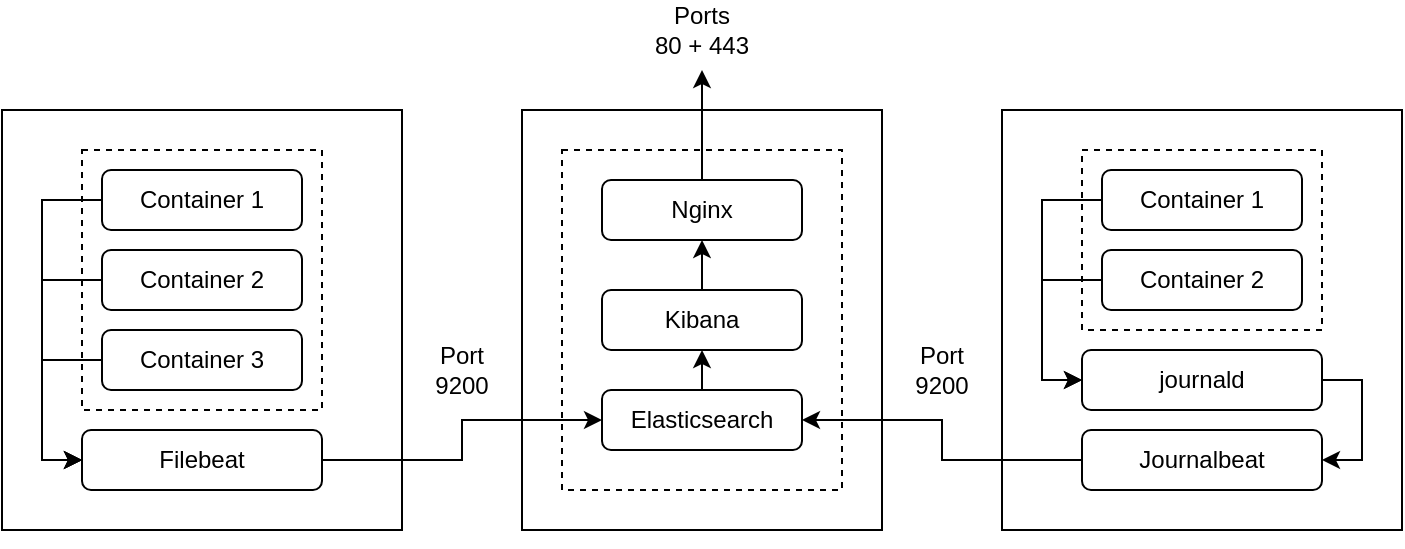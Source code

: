 <mxfile version="14.3.1" type="device"><diagram id="XgDO9QdiyrCjy7NvJ8eQ" name="Page-1"><mxGraphModel dx="782" dy="478" grid="1" gridSize="10" guides="1" tooltips="1" connect="1" arrows="1" fold="1" page="1" pageScale="1" pageWidth="827" pageHeight="1169" math="0" shadow="0"><root><mxCell id="0"/><mxCell id="1" parent="0"/><mxCell id="URNKdWmpfUd41O4XJSFu-1" value="" style="rounded=0;whiteSpace=wrap;html=1;fillColor=none;" vertex="1" parent="1"><mxGeometry x="350" y="240" width="180" height="210" as="geometry"/></mxCell><mxCell id="URNKdWmpfUd41O4XJSFu-7" value="" style="rounded=0;whiteSpace=wrap;html=1;dashed=1;glass=0;fillColor=none;" vertex="1" parent="1"><mxGeometry x="370" y="260" width="140" height="170" as="geometry"/></mxCell><mxCell id="URNKdWmpfUd41O4XJSFu-83" style="edgeStyle=orthogonalEdgeStyle;rounded=0;orthogonalLoop=1;jettySize=auto;html=1;exitX=0.5;exitY=0;exitDx=0;exitDy=0;" edge="1" parent="1" source="URNKdWmpfUd41O4XJSFu-2"><mxGeometry relative="1" as="geometry"><mxPoint x="440" y="220" as="targetPoint"/></mxGeometry></mxCell><mxCell id="URNKdWmpfUd41O4XJSFu-2" value="" style="rounded=1;whiteSpace=wrap;html=1;fillColor=none;" vertex="1" parent="1"><mxGeometry x="390" y="275" width="100" height="30" as="geometry"/></mxCell><mxCell id="URNKdWmpfUd41O4XJSFu-82" style="edgeStyle=orthogonalEdgeStyle;rounded=0;orthogonalLoop=1;jettySize=auto;html=1;exitX=0.5;exitY=0;exitDx=0;exitDy=0;entryX=0.5;entryY=1;entryDx=0;entryDy=0;" edge="1" parent="1" source="URNKdWmpfUd41O4XJSFu-4" target="URNKdWmpfUd41O4XJSFu-2"><mxGeometry relative="1" as="geometry"/></mxCell><mxCell id="URNKdWmpfUd41O4XJSFu-4" value="" style="rounded=1;whiteSpace=wrap;html=1;fillColor=none;" vertex="1" parent="1"><mxGeometry x="390" y="330" width="100" height="30" as="geometry"/></mxCell><mxCell id="URNKdWmpfUd41O4XJSFu-5" value="Kibana" style="text;html=1;strokeColor=none;fillColor=none;align=center;verticalAlign=middle;whiteSpace=wrap;rounded=0;" vertex="1" parent="1"><mxGeometry x="400" y="335" width="80" height="20" as="geometry"/></mxCell><mxCell id="URNKdWmpfUd41O4XJSFu-81" style="edgeStyle=orthogonalEdgeStyle;rounded=0;orthogonalLoop=1;jettySize=auto;html=1;exitX=0.5;exitY=0;exitDx=0;exitDy=0;entryX=0.5;entryY=1;entryDx=0;entryDy=0;" edge="1" parent="1" source="URNKdWmpfUd41O4XJSFu-19" target="URNKdWmpfUd41O4XJSFu-4"><mxGeometry relative="1" as="geometry"/></mxCell><mxCell id="URNKdWmpfUd41O4XJSFu-19" value="" style="rounded=1;whiteSpace=wrap;html=1;fillColor=none;" vertex="1" parent="1"><mxGeometry x="390" y="380" width="100" height="30" as="geometry"/></mxCell><mxCell id="URNKdWmpfUd41O4XJSFu-31" value="Elasticsearch" style="text;html=1;strokeColor=none;fillColor=none;align=center;verticalAlign=middle;whiteSpace=wrap;rounded=0;" vertex="1" parent="1"><mxGeometry x="400" y="385" width="80" height="20" as="geometry"/></mxCell><mxCell id="URNKdWmpfUd41O4XJSFu-32" value="&lt;div&gt;Nginx&lt;br&gt;&lt;/div&gt;" style="text;html=1;strokeColor=none;fillColor=none;align=center;verticalAlign=middle;whiteSpace=wrap;rounded=0;" vertex="1" parent="1"><mxGeometry x="400" y="280" width="80" height="20" as="geometry"/></mxCell><mxCell id="URNKdWmpfUd41O4XJSFu-33" value="" style="rounded=0;whiteSpace=wrap;html=1;fillColor=none;" vertex="1" parent="1"><mxGeometry x="590" y="240" width="200" height="210" as="geometry"/></mxCell><mxCell id="URNKdWmpfUd41O4XJSFu-34" value="" style="rounded=0;whiteSpace=wrap;html=1;dashed=1;glass=0;fillColor=none;" vertex="1" parent="1"><mxGeometry x="630" y="260" width="120" height="90" as="geometry"/></mxCell><mxCell id="URNKdWmpfUd41O4XJSFu-67" style="edgeStyle=orthogonalEdgeStyle;rounded=0;orthogonalLoop=1;jettySize=auto;html=1;exitX=0;exitY=0.5;exitDx=0;exitDy=0;entryX=0;entryY=0.5;entryDx=0;entryDy=0;" edge="1" parent="1" source="URNKdWmpfUd41O4XJSFu-36" target="URNKdWmpfUd41O4XJSFu-46"><mxGeometry relative="1" as="geometry"><Array as="points"><mxPoint x="610" y="285"/><mxPoint x="610" y="375"/></Array></mxGeometry></mxCell><mxCell id="URNKdWmpfUd41O4XJSFu-36" value="" style="rounded=1;whiteSpace=wrap;html=1;fillColor=none;" vertex="1" parent="1"><mxGeometry x="640" y="270" width="100" height="30" as="geometry"/></mxCell><mxCell id="URNKdWmpfUd41O4XJSFu-68" style="edgeStyle=orthogonalEdgeStyle;rounded=0;orthogonalLoop=1;jettySize=auto;html=1;exitX=0;exitY=0.5;exitDx=0;exitDy=0;entryX=0;entryY=0.5;entryDx=0;entryDy=0;" edge="1" parent="1" source="URNKdWmpfUd41O4XJSFu-38" target="URNKdWmpfUd41O4XJSFu-46"><mxGeometry relative="1" as="geometry"><Array as="points"><mxPoint x="610" y="325"/><mxPoint x="610" y="375"/></Array></mxGeometry></mxCell><mxCell id="URNKdWmpfUd41O4XJSFu-38" value="" style="rounded=1;whiteSpace=wrap;html=1;fillColor=none;" vertex="1" parent="1"><mxGeometry x="640" y="310" width="100" height="30" as="geometry"/></mxCell><mxCell id="URNKdWmpfUd41O4XJSFu-39" value="&lt;div&gt;Container 2&lt;/div&gt;" style="text;html=1;strokeColor=none;fillColor=none;align=center;verticalAlign=middle;whiteSpace=wrap;rounded=0;" vertex="1" parent="1"><mxGeometry x="650" y="315" width="80" height="20" as="geometry"/></mxCell><mxCell id="URNKdWmpfUd41O4XJSFu-69" style="edgeStyle=orthogonalEdgeStyle;rounded=0;orthogonalLoop=1;jettySize=auto;html=1;exitX=0;exitY=0.5;exitDx=0;exitDy=0;entryX=1;entryY=0.5;entryDx=0;entryDy=0;" edge="1" parent="1" source="URNKdWmpfUd41O4XJSFu-40" target="URNKdWmpfUd41O4XJSFu-19"><mxGeometry relative="1" as="geometry"/></mxCell><mxCell id="URNKdWmpfUd41O4XJSFu-40" value="" style="rounded=1;whiteSpace=wrap;html=1;glass=0;fillColor=none;" vertex="1" parent="1"><mxGeometry x="630" y="400" width="120" height="30" as="geometry"/></mxCell><mxCell id="URNKdWmpfUd41O4XJSFu-41" value="&lt;div&gt;Journalbeat&lt;/div&gt;" style="text;html=1;strokeColor=none;fillColor=none;align=center;verticalAlign=middle;whiteSpace=wrap;rounded=0;glass=0;dashed=1;" vertex="1" parent="1"><mxGeometry x="655" y="405" width="70" height="20" as="geometry"/></mxCell><mxCell id="URNKdWmpfUd41O4XJSFu-45" value="&lt;div&gt;Container 1&lt;br&gt;&lt;/div&gt;" style="text;html=1;strokeColor=none;fillColor=none;align=center;verticalAlign=middle;whiteSpace=wrap;rounded=0;" vertex="1" parent="1"><mxGeometry x="650" y="275" width="80" height="20" as="geometry"/></mxCell><mxCell id="URNKdWmpfUd41O4XJSFu-66" style="edgeStyle=orthogonalEdgeStyle;rounded=0;orthogonalLoop=1;jettySize=auto;html=1;exitX=1;exitY=0.5;exitDx=0;exitDy=0;entryX=1;entryY=0.5;entryDx=0;entryDy=0;" edge="1" parent="1" source="URNKdWmpfUd41O4XJSFu-46" target="URNKdWmpfUd41O4XJSFu-40"><mxGeometry relative="1" as="geometry"/></mxCell><mxCell id="URNKdWmpfUd41O4XJSFu-46" value="" style="rounded=1;whiteSpace=wrap;html=1;glass=0;fillColor=none;" vertex="1" parent="1"><mxGeometry x="630" y="360" width="120" height="30" as="geometry"/></mxCell><mxCell id="URNKdWmpfUd41O4XJSFu-47" value="&lt;div&gt;journald&lt;/div&gt;" style="text;html=1;strokeColor=none;fillColor=none;align=center;verticalAlign=middle;whiteSpace=wrap;rounded=0;glass=0;dashed=1;" vertex="1" parent="1"><mxGeometry x="655" y="365" width="70" height="20" as="geometry"/></mxCell><mxCell id="URNKdWmpfUd41O4XJSFu-52" value="" style="rounded=0;whiteSpace=wrap;html=1;fillColor=none;" vertex="1" parent="1"><mxGeometry x="90" y="240" width="200" height="210" as="geometry"/></mxCell><mxCell id="URNKdWmpfUd41O4XJSFu-53" value="" style="rounded=0;whiteSpace=wrap;html=1;dashed=1;glass=0;fillColor=none;" vertex="1" parent="1"><mxGeometry x="130" y="260" width="120" height="130" as="geometry"/></mxCell><mxCell id="URNKdWmpfUd41O4XJSFu-71" style="edgeStyle=orthogonalEdgeStyle;rounded=0;orthogonalLoop=1;jettySize=auto;html=1;exitX=0;exitY=0.5;exitDx=0;exitDy=0;entryX=0;entryY=0.5;entryDx=0;entryDy=0;" edge="1" parent="1" source="URNKdWmpfUd41O4XJSFu-55" target="URNKdWmpfUd41O4XJSFu-59"><mxGeometry relative="1" as="geometry"><Array as="points"><mxPoint x="110" y="285"/><mxPoint x="110" y="415"/></Array></mxGeometry></mxCell><mxCell id="URNKdWmpfUd41O4XJSFu-55" value="" style="rounded=1;whiteSpace=wrap;html=1;fillColor=none;" vertex="1" parent="1"><mxGeometry x="140" y="270" width="100" height="30" as="geometry"/></mxCell><mxCell id="URNKdWmpfUd41O4XJSFu-74" style="edgeStyle=orthogonalEdgeStyle;rounded=0;orthogonalLoop=1;jettySize=auto;html=1;exitX=0;exitY=0.5;exitDx=0;exitDy=0;entryX=0;entryY=0.5;entryDx=0;entryDy=0;" edge="1" parent="1" source="URNKdWmpfUd41O4XJSFu-57" target="URNKdWmpfUd41O4XJSFu-59"><mxGeometry relative="1" as="geometry"><Array as="points"><mxPoint x="110" y="325"/><mxPoint x="110" y="415"/></Array></mxGeometry></mxCell><mxCell id="URNKdWmpfUd41O4XJSFu-57" value="" style="rounded=1;whiteSpace=wrap;html=1;fillColor=none;" vertex="1" parent="1"><mxGeometry x="140" y="310" width="100" height="30" as="geometry"/></mxCell><mxCell id="URNKdWmpfUd41O4XJSFu-58" value="&lt;div&gt;Container 2&lt;/div&gt;" style="text;html=1;strokeColor=none;fillColor=none;align=center;verticalAlign=middle;whiteSpace=wrap;rounded=0;" vertex="1" parent="1"><mxGeometry x="150" y="315" width="80" height="20" as="geometry"/></mxCell><mxCell id="URNKdWmpfUd41O4XJSFu-70" style="edgeStyle=orthogonalEdgeStyle;rounded=0;orthogonalLoop=1;jettySize=auto;html=1;exitX=1;exitY=0.5;exitDx=0;exitDy=0;entryX=0;entryY=0.5;entryDx=0;entryDy=0;" edge="1" parent="1" source="URNKdWmpfUd41O4XJSFu-59" target="URNKdWmpfUd41O4XJSFu-19"><mxGeometry relative="1" as="geometry"/></mxCell><mxCell id="URNKdWmpfUd41O4XJSFu-59" value="" style="rounded=1;whiteSpace=wrap;html=1;glass=0;fillColor=none;" vertex="1" parent="1"><mxGeometry x="130" y="400" width="120" height="30" as="geometry"/></mxCell><mxCell id="URNKdWmpfUd41O4XJSFu-60" value="Filebeat" style="text;html=1;strokeColor=none;fillColor=none;align=center;verticalAlign=middle;whiteSpace=wrap;rounded=0;glass=0;dashed=1;" vertex="1" parent="1"><mxGeometry x="170" y="405" width="40" height="20" as="geometry"/></mxCell><mxCell id="URNKdWmpfUd41O4XJSFu-79" style="edgeStyle=orthogonalEdgeStyle;rounded=0;orthogonalLoop=1;jettySize=auto;html=1;exitX=0;exitY=0.5;exitDx=0;exitDy=0;entryX=0;entryY=0.5;entryDx=0;entryDy=0;" edge="1" parent="1" source="URNKdWmpfUd41O4XJSFu-62" target="URNKdWmpfUd41O4XJSFu-59"><mxGeometry relative="1" as="geometry"><Array as="points"><mxPoint x="110" y="365"/><mxPoint x="110" y="415"/></Array></mxGeometry></mxCell><mxCell id="URNKdWmpfUd41O4XJSFu-62" value="" style="rounded=1;whiteSpace=wrap;html=1;fillColor=none;" vertex="1" parent="1"><mxGeometry x="140" y="350" width="100" height="30" as="geometry"/></mxCell><mxCell id="URNKdWmpfUd41O4XJSFu-63" value="&lt;div&gt;Container 3&lt;br&gt;&lt;/div&gt;" style="text;html=1;strokeColor=none;fillColor=none;align=center;verticalAlign=middle;whiteSpace=wrap;rounded=0;" vertex="1" parent="1"><mxGeometry x="150" y="355" width="80" height="20" as="geometry"/></mxCell><mxCell id="URNKdWmpfUd41O4XJSFu-64" value="&lt;div&gt;Container 1&lt;br&gt;&lt;/div&gt;" style="text;html=1;strokeColor=none;align=center;verticalAlign=middle;whiteSpace=wrap;rounded=0;" vertex="1" parent="1"><mxGeometry x="150" y="275" width="80" height="20" as="geometry"/></mxCell><mxCell id="URNKdWmpfUd41O4XJSFu-80" style="edgeStyle=orthogonalEdgeStyle;rounded=0;orthogonalLoop=1;jettySize=auto;html=1;exitX=0.5;exitY=1;exitDx=0;exitDy=0;" edge="1" parent="1" source="URNKdWmpfUd41O4XJSFu-1" target="URNKdWmpfUd41O4XJSFu-1"><mxGeometry relative="1" as="geometry"/></mxCell><mxCell id="URNKdWmpfUd41O4XJSFu-85" value="&lt;div&gt;Port 9200&lt;/div&gt;" style="text;html=1;strokeColor=none;fillColor=none;align=center;verticalAlign=middle;whiteSpace=wrap;rounded=0;glass=0;" vertex="1" parent="1"><mxGeometry x="540" y="360" width="40" height="20" as="geometry"/></mxCell><mxCell id="URNKdWmpfUd41O4XJSFu-86" value="&lt;div&gt;Port 9200&lt;/div&gt;" style="text;html=1;strokeColor=none;fillColor=none;align=center;verticalAlign=middle;whiteSpace=wrap;rounded=0;glass=0;" vertex="1" parent="1"><mxGeometry x="300" y="360" width="40" height="20" as="geometry"/></mxCell><mxCell id="URNKdWmpfUd41O4XJSFu-87" value="&lt;div&gt;Ports&lt;/div&gt;&lt;div&gt; 80 + 443&lt;/div&gt;" style="text;html=1;strokeColor=none;fillColor=none;align=center;verticalAlign=middle;whiteSpace=wrap;rounded=0;glass=0;" vertex="1" parent="1"><mxGeometry x="412" y="190" width="56" height="20" as="geometry"/></mxCell></root></mxGraphModel></diagram></mxfile>